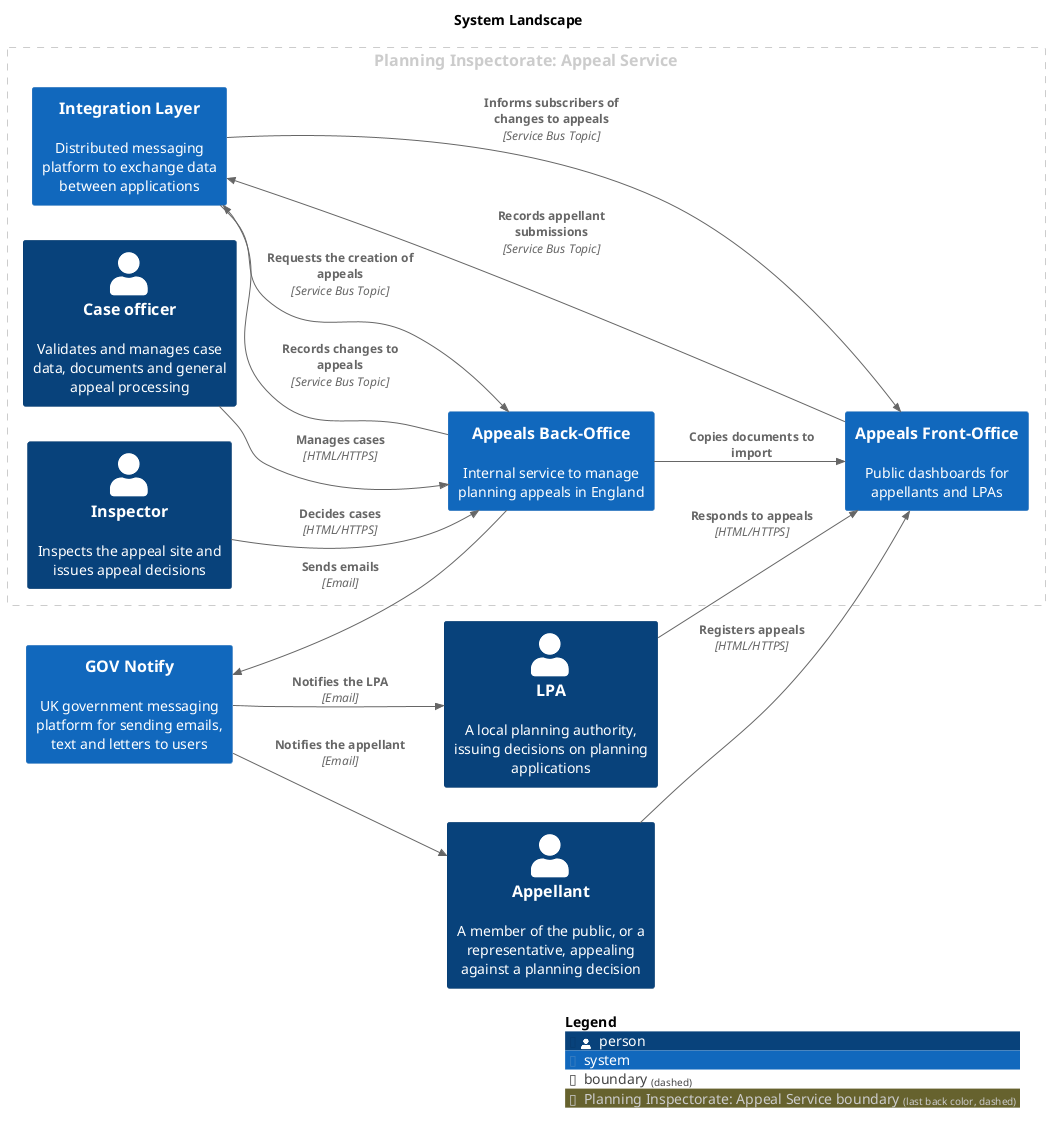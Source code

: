 @startuml
set separator none
title System Landscape

left to right direction

!include <C4/C4>
!include <C4/C4_Context>

AddBoundaryTag("Planning Inspectorate: Appeal Service", $borderColor="#cccccc", $fontColor="#cccccc", $borderStyle="dashed")
Boundary(group_1, "Planning Inspectorate: Appeal Service", $tags="Planning Inspectorate: Appeal Service") {
  System(IntegrationLayer, "Integration Layer", $descr="Distributed messaging platform to exchange data between applications", $tags="", $link="")
  Person(Caseofficer, "Case officer", $descr="Validates and manages case data, documents and general appeal processing", $tags="", $link="")
  Person(Inspector, "Inspector", $descr="Inspects the appeal site and issues appeal decisions", $tags="", $link="")
  System(AppealsFrontOffice, "Appeals Front-Office", $descr="Public dashboards for appellants and LPAs", $tags="", $link="")
  System(AppealsBackOffice, "Appeals Back-Office", $descr="Internal service to manage planning appeals in England", $tags="", $link="")
}

Person(LPA, "LPA", $descr="A local planning authority, issuing decisions on planning applications", $tags="", $link="")
Person(Appellant, "Appellant", $descr="A member of the public, or a representative, appealing against a planning decision", $tags="", $link="")
System(GOVNotify, "GOV Notify", $descr="UK government messaging platform for sending emails, text and letters to users", $tags="", $link="")

Rel(Caseofficer, AppealsBackOffice, "Manages cases", $techn="HTML/HTTPS", $tags="", $link="")
Rel(Inspector, AppealsBackOffice, "Decides cases", $techn="HTML/HTTPS", $tags="", $link="")
Rel(Appellant, AppealsFrontOffice, "Registers appeals", $techn="HTML/HTTPS", $tags="", $link="")
Rel(LPA, AppealsFrontOffice, "Responds to appeals", $techn="HTML/HTTPS", $tags="", $link="")
Rel(GOVNotify, LPA, "Notifies the LPA", $techn="Email", $tags="", $link="")
Rel(GOVNotify, Appellant, "Notifies the appellant", $techn="Email", $tags="", $link="")
Rel(AppealsFrontOffice, IntegrationLayer, "Records appellant submissions", $techn="Service Bus Topic", $tags="", $link="")
Rel(AppealsBackOffice, IntegrationLayer, "Records changes to appeals", $techn="Service Bus Topic", $tags="", $link="")
Rel(IntegrationLayer, AppealsBackOffice, "Requests the creation of appeals", $techn="Service Bus Topic", $tags="", $link="")
Rel(IntegrationLayer, AppealsFrontOffice, "Informs subscribers of changes to appeals", $techn="Service Bus Topic", $tags="", $link="")
Rel(AppealsBackOffice, GOVNotify, "Sends emails", $techn="Email", $tags="", $link="")
Rel(AppealsBackOffice, AppealsFrontOffice, "Copies documents to import", $techn="", $tags="", $link="")

SHOW_LEGEND(true)
@enduml